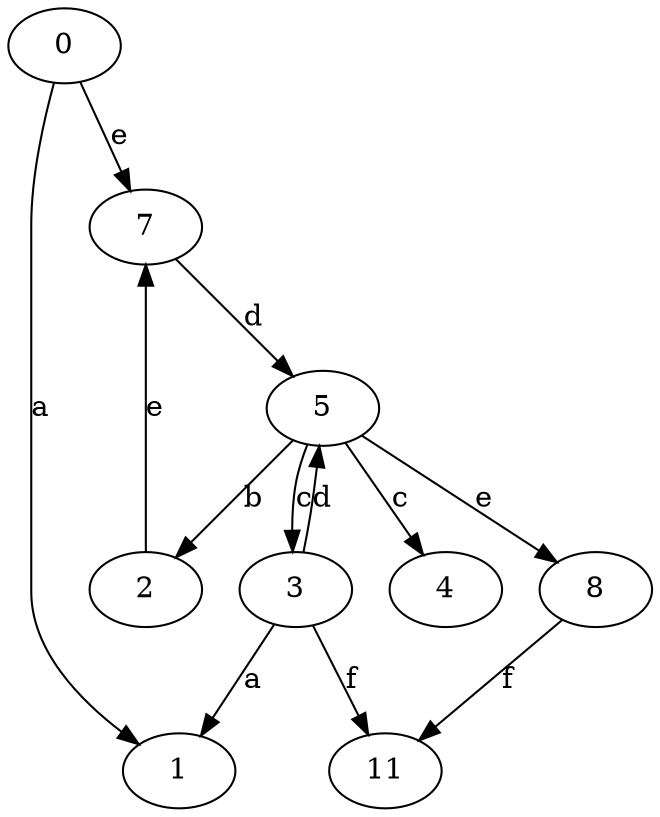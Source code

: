 strict digraph  {
0;
1;
2;
3;
4;
5;
7;
8;
11;
0 -> 1  [label=a];
0 -> 7  [label=e];
2 -> 7  [label=e];
3 -> 1  [label=a];
3 -> 5  [label=d];
3 -> 11  [label=f];
5 -> 2  [label=b];
5 -> 3  [label=c];
5 -> 4  [label=c];
5 -> 8  [label=e];
7 -> 5  [label=d];
8 -> 11  [label=f];
}
